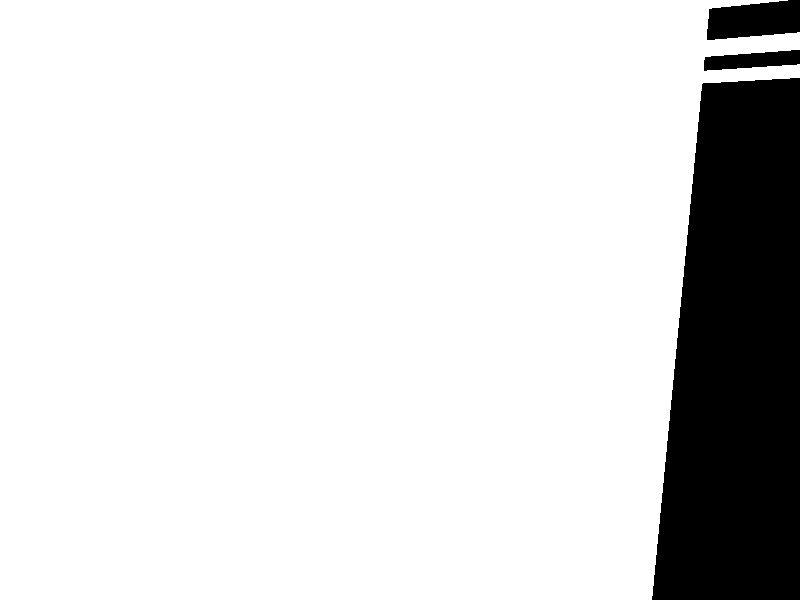 #declare RoomWidth = 932;
#declare RoomLength = 1016;
#declare RoomHeight = 435;
#declare HalfRoomWidth = RoomWidth/2;
#declare HalfRoomLength = RoomLength/2;
#declare SeatedEyeHeight = 112;

#declare CATlab = box{
            <0,0,0>
            <RoomWidth,RoomHeight,RoomLength>
            }
            
#declare DoorWidth = 91;
#declare DoorHeight = 236;
#declare DoorDepth = 16;
#declare DoorDistanceFromRightWall = 188;
#declare DoorwayCutout = box{
        <0,0,-DoorDepth/2>
        <DoorWidth,DoorHeight,DoorDepth/2>
        translate <RoomWidth-DoorDistanceFromRightWall,0,RoomLength> };

#declare MyLocation = <HalfRoomWidth,SeatedEyeHeight,40>;

camera{ 
       //location<600,SeatedEyeHeight*3,800>        
      location <HalfRoomWidth*2,SeatedEyeHeight*3,40>
    //location MyLocation
   //look_at <500,41,800>
    look_at <HalfRoomWidth,SeatedEyeHeight,RoomLength>
  //  look_at <0,0,0>
    }
    
light_source{
            <HalfRoomWidth,SeatedEyeHeight,HalfRoomLength>
            rgb<1,1,1>
            }
object{
        CATlab
        texture{
            pigment{
                rgb<1,1,1>
                }
               }
              }
              
box{  <0,0,0>
     <RoomWidth,RoomHeight,RoomLength>
     scale .07
     translate <420,0,725>
     texture{
     pigment{
     rgb<1,1,1>
     }
     }
     }
     
#declare ChairWidth = 54;
#declare ChairHeight = 81.5;
#declare ChairDepth = 54;
#declare ChairSeatHeight = 41;              

#declare ChairBack = 
    
    box{ <0,ChairSeatHeight,0>
         <ChairWidth,ChairHeight,5>
         }
#declare ChairSeat = 

    box{ <0,ChairSeatHeight,0>
            <ChairWidth,ChairSeatHeight+5,ChairDepth>
            }
            
#declare ChairLeg = 
        cylinder {
            <0,0,0>
            <0,ChairSeatHeight,0>
            1 }
#declare Chair = 
        union {
            object { ChairBack } 
            object { ChairSeat }
            #declare index = 0;
                texture {
                pigment {
                 rgb <1,1,1>
                 }}
               };
object { Chair 
            scale 2 
            rotate <0,180,0>
            translate <500,0,800> } 
                                   
box { <500,ChairSeatHeight,800>
      <505,ChairSeatHeight+60,805>
       translate <-50,-30,-50>
      texture{
        pigment{
         rgb<1,1,1> 
         }
       }
     }                               

box{  <0,500,800>
     <RoomWidth,RoomHeight,RoomLength>
     scale .07
     translate <360,-20,700>
     texture{
     pigment{
     rgb<1,1,1>
     }}}    
     
box{  <0,500,800>
     <RoomWidth,RoomHeight,RoomLength>
     scale .07
     translate <470,-20,700>
     texture{
     pigment{
     rgb<1,1,1>
     }}}  
     
box{  <0,500,950>
     <RoomWidth,RoomHeight,RoomLength>
     scale .07
     rotate <0,90,0>
     translate <385,-20,725>
     texture{
     pigment{
     rgb<1,1,1>
     }}} 
     
sphere { <-5.00, 0.75, -2.0>, 0.75 
            translate < 400,0,800 >
            texture{ 
            pigment{
                rgb <1,1,1> 
                }
              }
            }
            
box{  <0,500,950>
     <RoomWidth,RoomHeight,RoomLength>
     scale .07
     rotate <0,90,0>
     translate <385,-20,880>
     texture{
     pigment{
     rgb<1,1,1>
     }}} 
     
     
//lighting stuffs

#declare LigthLength = 250;
#declare LigthWidth = 10;
#declare D = 150;

 
 #declare Light = 
 
 box{
 <0,0,0>
 <LigthLength,LigthWidth,0>
 };  
 
 
 
object{
Light 
scale 1.2
translate <170,425,880>  
texture{
pigment{
rgb <1,1,1>
}
}
}   


#declare rowoflights = 
union{
object{
Light 
scale 1.2
translate <170,425,880-D>  
texture{
pigment{
rgb <1,1,1>
}
}
}   


object{
Light 
scale 1.2
translate <170,425,880-D*2>  
texture{
pigment{
rgb <1,1,1>
}
}
}   



object{
Light 
scale 1.2
translate <170,425,880-D*3>  
texture{
pigment{
rgb <1,1,1>
}
}
}   
};


object {
rowoflights
} 


object {
rowoflights
translate <550,0,0>
} 



